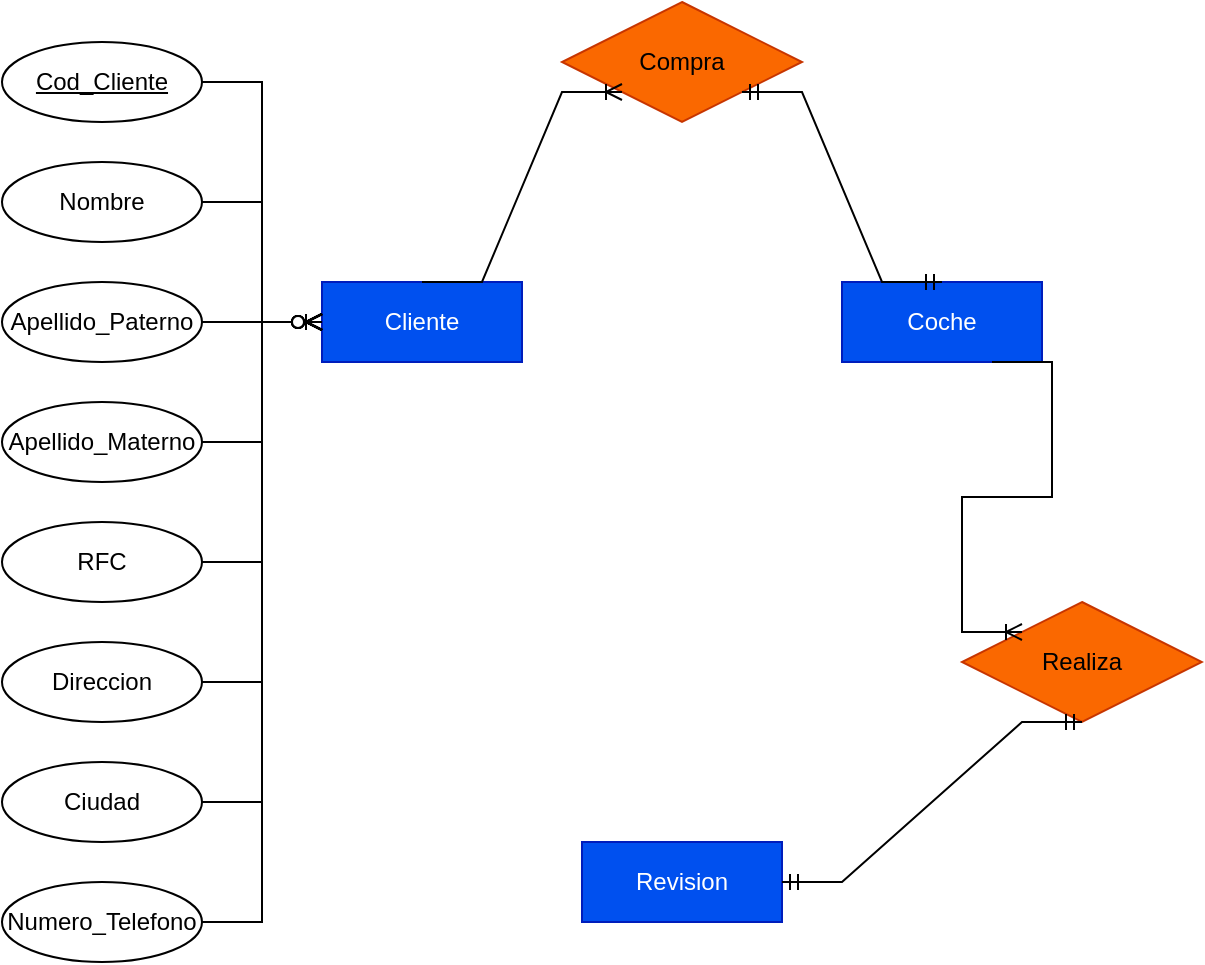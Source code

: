 <mxfile version="21.5.0" type="github">
  <diagram name="Página-1" id="B_oU0ENyugmpzc57nUeY">
    <mxGraphModel dx="474" dy="789" grid="1" gridSize="10" guides="1" tooltips="1" connect="1" arrows="1" fold="1" page="1" pageScale="1" pageWidth="850" pageHeight="1100" math="0" shadow="0">
      <root>
        <mxCell id="0" />
        <mxCell id="1" parent="0" />
        <mxCell id="w1oTWNW2QwIIjnCT3N4m-1" value="Cliente" style="whiteSpace=wrap;html=1;align=center;fillColor=#0050ef;fontColor=#ffffff;strokeColor=#001DBC;" vertex="1" parent="1">
          <mxGeometry x="160" y="160" width="100" height="40" as="geometry" />
        </mxCell>
        <mxCell id="w1oTWNW2QwIIjnCT3N4m-2" value="Coche" style="whiteSpace=wrap;html=1;align=center;fillColor=#0050ef;fontColor=#ffffff;strokeColor=#001DBC;" vertex="1" parent="1">
          <mxGeometry x="420" y="160" width="100" height="40" as="geometry" />
        </mxCell>
        <mxCell id="w1oTWNW2QwIIjnCT3N4m-3" value="Revision" style="whiteSpace=wrap;html=1;align=center;fillColor=#0050ef;fontColor=#ffffff;strokeColor=#001DBC;" vertex="1" parent="1">
          <mxGeometry x="290" y="440" width="100" height="40" as="geometry" />
        </mxCell>
        <mxCell id="w1oTWNW2QwIIjnCT3N4m-4" value="Compra" style="shape=rhombus;perimeter=rhombusPerimeter;whiteSpace=wrap;html=1;align=center;fillColor=#fa6800;fontColor=#000000;strokeColor=#C73500;" vertex="1" parent="1">
          <mxGeometry x="280" y="20" width="120" height="60" as="geometry" />
        </mxCell>
        <mxCell id="w1oTWNW2QwIIjnCT3N4m-5" value="Realiza" style="shape=rhombus;perimeter=rhombusPerimeter;whiteSpace=wrap;html=1;align=center;fillColor=#fa6800;fontColor=#000000;strokeColor=#C73500;" vertex="1" parent="1">
          <mxGeometry x="480" y="320" width="120" height="60" as="geometry" />
        </mxCell>
        <mxCell id="w1oTWNW2QwIIjnCT3N4m-6" value="" style="edgeStyle=entityRelationEdgeStyle;fontSize=12;html=1;endArrow=ERoneToMany;rounded=0;exitX=0.5;exitY=0;exitDx=0;exitDy=0;entryX=0;entryY=1;entryDx=0;entryDy=0;" edge="1" parent="1" source="w1oTWNW2QwIIjnCT3N4m-1" target="w1oTWNW2QwIIjnCT3N4m-4">
          <mxGeometry width="100" height="100" relative="1" as="geometry">
            <mxPoint x="260" y="460" as="sourcePoint" />
            <mxPoint x="360" y="360" as="targetPoint" />
          </mxGeometry>
        </mxCell>
        <mxCell id="w1oTWNW2QwIIjnCT3N4m-7" value="" style="edgeStyle=entityRelationEdgeStyle;fontSize=12;html=1;endArrow=ERmandOne;startArrow=ERmandOne;rounded=0;entryX=1;entryY=1;entryDx=0;entryDy=0;exitX=0.5;exitY=0;exitDx=0;exitDy=0;" edge="1" parent="1" source="w1oTWNW2QwIIjnCT3N4m-2" target="w1oTWNW2QwIIjnCT3N4m-4">
          <mxGeometry width="100" height="100" relative="1" as="geometry">
            <mxPoint x="260" y="460" as="sourcePoint" />
            <mxPoint x="360" y="360" as="targetPoint" />
          </mxGeometry>
        </mxCell>
        <mxCell id="w1oTWNW2QwIIjnCT3N4m-8" value="" style="edgeStyle=entityRelationEdgeStyle;fontSize=12;html=1;endArrow=ERoneToMany;rounded=0;exitX=0.75;exitY=1;exitDx=0;exitDy=0;entryX=0;entryY=0;entryDx=0;entryDy=0;" edge="1" parent="1" source="w1oTWNW2QwIIjnCT3N4m-2" target="w1oTWNW2QwIIjnCT3N4m-5">
          <mxGeometry width="100" height="100" relative="1" as="geometry">
            <mxPoint x="350" y="460" as="sourcePoint" />
            <mxPoint x="450" y="360" as="targetPoint" />
          </mxGeometry>
        </mxCell>
        <mxCell id="w1oTWNW2QwIIjnCT3N4m-9" value="" style="edgeStyle=entityRelationEdgeStyle;fontSize=12;html=1;endArrow=ERmandOne;startArrow=ERmandOne;rounded=0;exitX=1;exitY=0.5;exitDx=0;exitDy=0;entryX=0.5;entryY=1;entryDx=0;entryDy=0;" edge="1" parent="1" source="w1oTWNW2QwIIjnCT3N4m-3" target="w1oTWNW2QwIIjnCT3N4m-5">
          <mxGeometry width="100" height="100" relative="1" as="geometry">
            <mxPoint x="350" y="460" as="sourcePoint" />
            <mxPoint x="450" y="360" as="targetPoint" />
          </mxGeometry>
        </mxCell>
        <mxCell id="w1oTWNW2QwIIjnCT3N4m-10" value="Cod_Cliente" style="ellipse;whiteSpace=wrap;html=1;align=center;fontStyle=4;" vertex="1" parent="1">
          <mxGeometry y="40" width="100" height="40" as="geometry" />
        </mxCell>
        <mxCell id="w1oTWNW2QwIIjnCT3N4m-11" value="" style="edgeStyle=entityRelationEdgeStyle;fontSize=12;html=1;endArrow=ERzeroToMany;endFill=1;rounded=0;exitX=1;exitY=0.5;exitDx=0;exitDy=0;" edge="1" parent="1" source="w1oTWNW2QwIIjnCT3N4m-10" target="w1oTWNW2QwIIjnCT3N4m-1">
          <mxGeometry width="100" height="100" relative="1" as="geometry">
            <mxPoint x="180" y="460" as="sourcePoint" />
            <mxPoint x="280" y="360" as="targetPoint" />
          </mxGeometry>
        </mxCell>
        <mxCell id="w1oTWNW2QwIIjnCT3N4m-12" value="Nombre" style="ellipse;whiteSpace=wrap;html=1;align=center;" vertex="1" parent="1">
          <mxGeometry y="100" width="100" height="40" as="geometry" />
        </mxCell>
        <mxCell id="w1oTWNW2QwIIjnCT3N4m-13" value="Apellido_Paterno" style="ellipse;whiteSpace=wrap;html=1;align=center;" vertex="1" parent="1">
          <mxGeometry y="160" width="100" height="40" as="geometry" />
        </mxCell>
        <mxCell id="w1oTWNW2QwIIjnCT3N4m-14" value="" style="edgeStyle=entityRelationEdgeStyle;fontSize=12;html=1;endArrow=ERzeroToMany;endFill=1;rounded=0;" edge="1" parent="1" source="w1oTWNW2QwIIjnCT3N4m-12" target="w1oTWNW2QwIIjnCT3N4m-1">
          <mxGeometry width="100" height="100" relative="1" as="geometry">
            <mxPoint x="180" y="460" as="sourcePoint" />
            <mxPoint x="280" y="360" as="targetPoint" />
          </mxGeometry>
        </mxCell>
        <mxCell id="w1oTWNW2QwIIjnCT3N4m-15" value="" style="edgeStyle=entityRelationEdgeStyle;fontSize=12;html=1;endArrow=ERoneToMany;rounded=0;" edge="1" parent="1" source="w1oTWNW2QwIIjnCT3N4m-13" target="w1oTWNW2QwIIjnCT3N4m-1">
          <mxGeometry width="100" height="100" relative="1" as="geometry">
            <mxPoint x="180" y="460" as="sourcePoint" />
            <mxPoint x="280" y="360" as="targetPoint" />
          </mxGeometry>
        </mxCell>
        <mxCell id="w1oTWNW2QwIIjnCT3N4m-16" value="Apellido_Materno" style="ellipse;whiteSpace=wrap;html=1;align=center;" vertex="1" parent="1">
          <mxGeometry y="220" width="100" height="40" as="geometry" />
        </mxCell>
        <mxCell id="w1oTWNW2QwIIjnCT3N4m-17" value="RFC" style="ellipse;whiteSpace=wrap;html=1;align=center;" vertex="1" parent="1">
          <mxGeometry y="280" width="100" height="40" as="geometry" />
        </mxCell>
        <mxCell id="w1oTWNW2QwIIjnCT3N4m-18" value="Direccion" style="ellipse;whiteSpace=wrap;html=1;align=center;" vertex="1" parent="1">
          <mxGeometry y="340" width="100" height="40" as="geometry" />
        </mxCell>
        <mxCell id="w1oTWNW2QwIIjnCT3N4m-19" value="Ciudad" style="ellipse;whiteSpace=wrap;html=1;align=center;" vertex="1" parent="1">
          <mxGeometry y="400" width="100" height="40" as="geometry" />
        </mxCell>
        <mxCell id="w1oTWNW2QwIIjnCT3N4m-20" value="Numero_Telefono" style="ellipse;whiteSpace=wrap;html=1;align=center;" vertex="1" parent="1">
          <mxGeometry y="460" width="100" height="40" as="geometry" />
        </mxCell>
        <mxCell id="w1oTWNW2QwIIjnCT3N4m-21" value="" style="edgeStyle=entityRelationEdgeStyle;fontSize=12;html=1;endArrow=ERzeroToMany;endFill=1;rounded=0;" edge="1" parent="1" source="w1oTWNW2QwIIjnCT3N4m-20" target="w1oTWNW2QwIIjnCT3N4m-1">
          <mxGeometry width="100" height="100" relative="1" as="geometry">
            <mxPoint x="180" y="460" as="sourcePoint" />
            <mxPoint x="280" y="360" as="targetPoint" />
          </mxGeometry>
        </mxCell>
        <mxCell id="w1oTWNW2QwIIjnCT3N4m-22" value="" style="edgeStyle=entityRelationEdgeStyle;fontSize=12;html=1;endArrow=ERzeroToMany;endFill=1;rounded=0;" edge="1" parent="1" source="w1oTWNW2QwIIjnCT3N4m-19" target="w1oTWNW2QwIIjnCT3N4m-1">
          <mxGeometry width="100" height="100" relative="1" as="geometry">
            <mxPoint x="180" y="460" as="sourcePoint" />
            <mxPoint x="280" y="360" as="targetPoint" />
          </mxGeometry>
        </mxCell>
        <mxCell id="w1oTWNW2QwIIjnCT3N4m-23" value="" style="edgeStyle=entityRelationEdgeStyle;fontSize=12;html=1;endArrow=ERzeroToMany;endFill=1;rounded=0;" edge="1" parent="1" source="w1oTWNW2QwIIjnCT3N4m-18" target="w1oTWNW2QwIIjnCT3N4m-1">
          <mxGeometry width="100" height="100" relative="1" as="geometry">
            <mxPoint x="180" y="460" as="sourcePoint" />
            <mxPoint x="280" y="360" as="targetPoint" />
          </mxGeometry>
        </mxCell>
        <mxCell id="w1oTWNW2QwIIjnCT3N4m-24" value="" style="edgeStyle=entityRelationEdgeStyle;fontSize=12;html=1;endArrow=ERzeroToMany;endFill=1;rounded=0;" edge="1" parent="1" source="w1oTWNW2QwIIjnCT3N4m-17" target="w1oTWNW2QwIIjnCT3N4m-1">
          <mxGeometry width="100" height="100" relative="1" as="geometry">
            <mxPoint x="180" y="460" as="sourcePoint" />
            <mxPoint x="280" y="360" as="targetPoint" />
          </mxGeometry>
        </mxCell>
        <mxCell id="w1oTWNW2QwIIjnCT3N4m-25" value="" style="edgeStyle=entityRelationEdgeStyle;fontSize=12;html=1;endArrow=ERzeroToMany;endFill=1;rounded=0;" edge="1" parent="1" source="w1oTWNW2QwIIjnCT3N4m-16" target="w1oTWNW2QwIIjnCT3N4m-1">
          <mxGeometry width="100" height="100" relative="1" as="geometry">
            <mxPoint x="180" y="460" as="sourcePoint" />
            <mxPoint x="280" y="360" as="targetPoint" />
          </mxGeometry>
        </mxCell>
      </root>
    </mxGraphModel>
  </diagram>
</mxfile>
